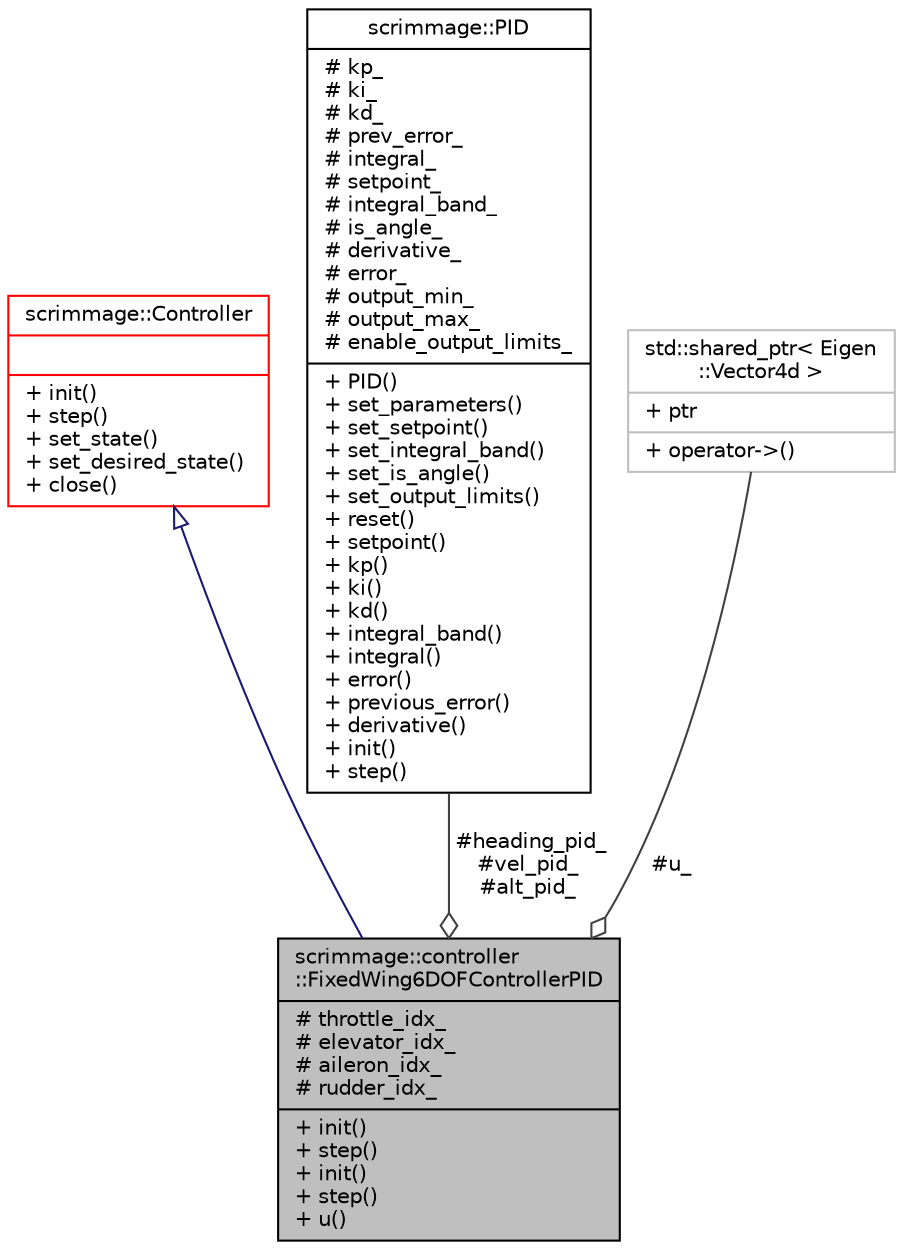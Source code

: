 digraph "scrimmage::controller::FixedWing6DOFControllerPID"
{
 // LATEX_PDF_SIZE
  edge [fontname="Helvetica",fontsize="10",labelfontname="Helvetica",labelfontsize="10"];
  node [fontname="Helvetica",fontsize="10",shape=record];
  Node1 [label="{scrimmage::controller\l::FixedWing6DOFControllerPID\n|# throttle_idx_\l# elevator_idx_\l# aileron_idx_\l# rudder_idx_\l|+ init()\l+ step()\l+ init()\l+ step()\l+ u()\l}",height=0.2,width=0.4,color="black", fillcolor="grey75", style="filled", fontcolor="black",tooltip=" "];
  Node2 -> Node1 [dir="back",color="midnightblue",fontsize="10",style="solid",arrowtail="onormal",fontname="Helvetica"];
  Node2 [label="{scrimmage::Controller\n||+ init()\l+ step()\l+ set_state()\l+ set_desired_state()\l+ close()\l}",height=0.2,width=0.4,color="red", fillcolor="white", style="filled",URL="$classscrimmage_1_1Controller.html",tooltip=" "];
  Node93 -> Node1 [color="grey25",fontsize="10",style="solid",label=" #heading_pid_\n#vel_pid_\n#alt_pid_" ,arrowhead="odiamond",fontname="Helvetica"];
  Node93 [label="{scrimmage::PID\n|# kp_\l# ki_\l# kd_\l# prev_error_\l# integral_\l# setpoint_\l# integral_band_\l# is_angle_\l# derivative_\l# error_\l# output_min_\l# output_max_\l# enable_output_limits_\l|+ PID()\l+ set_parameters()\l+ set_setpoint()\l+ set_integral_band()\l+ set_is_angle()\l+ set_output_limits()\l+ reset()\l+ setpoint()\l+ kp()\l+ ki()\l+ kd()\l+ integral_band()\l+ integral()\l+ error()\l+ previous_error()\l+ derivative()\l+ init()\l+ step()\l}",height=0.2,width=0.4,color="black", fillcolor="white", style="filled",URL="$classscrimmage_1_1PID.html",tooltip=" "];
  Node94 -> Node1 [color="grey25",fontsize="10",style="solid",label=" #u_" ,arrowhead="odiamond",fontname="Helvetica"];
  Node94 [label="{std::shared_ptr\< Eigen\l::Vector4d \>\n|+ ptr\l|+ operator-\>()\l}",height=0.2,width=0.4,color="grey75", fillcolor="white", style="filled",tooltip=" "];
}
